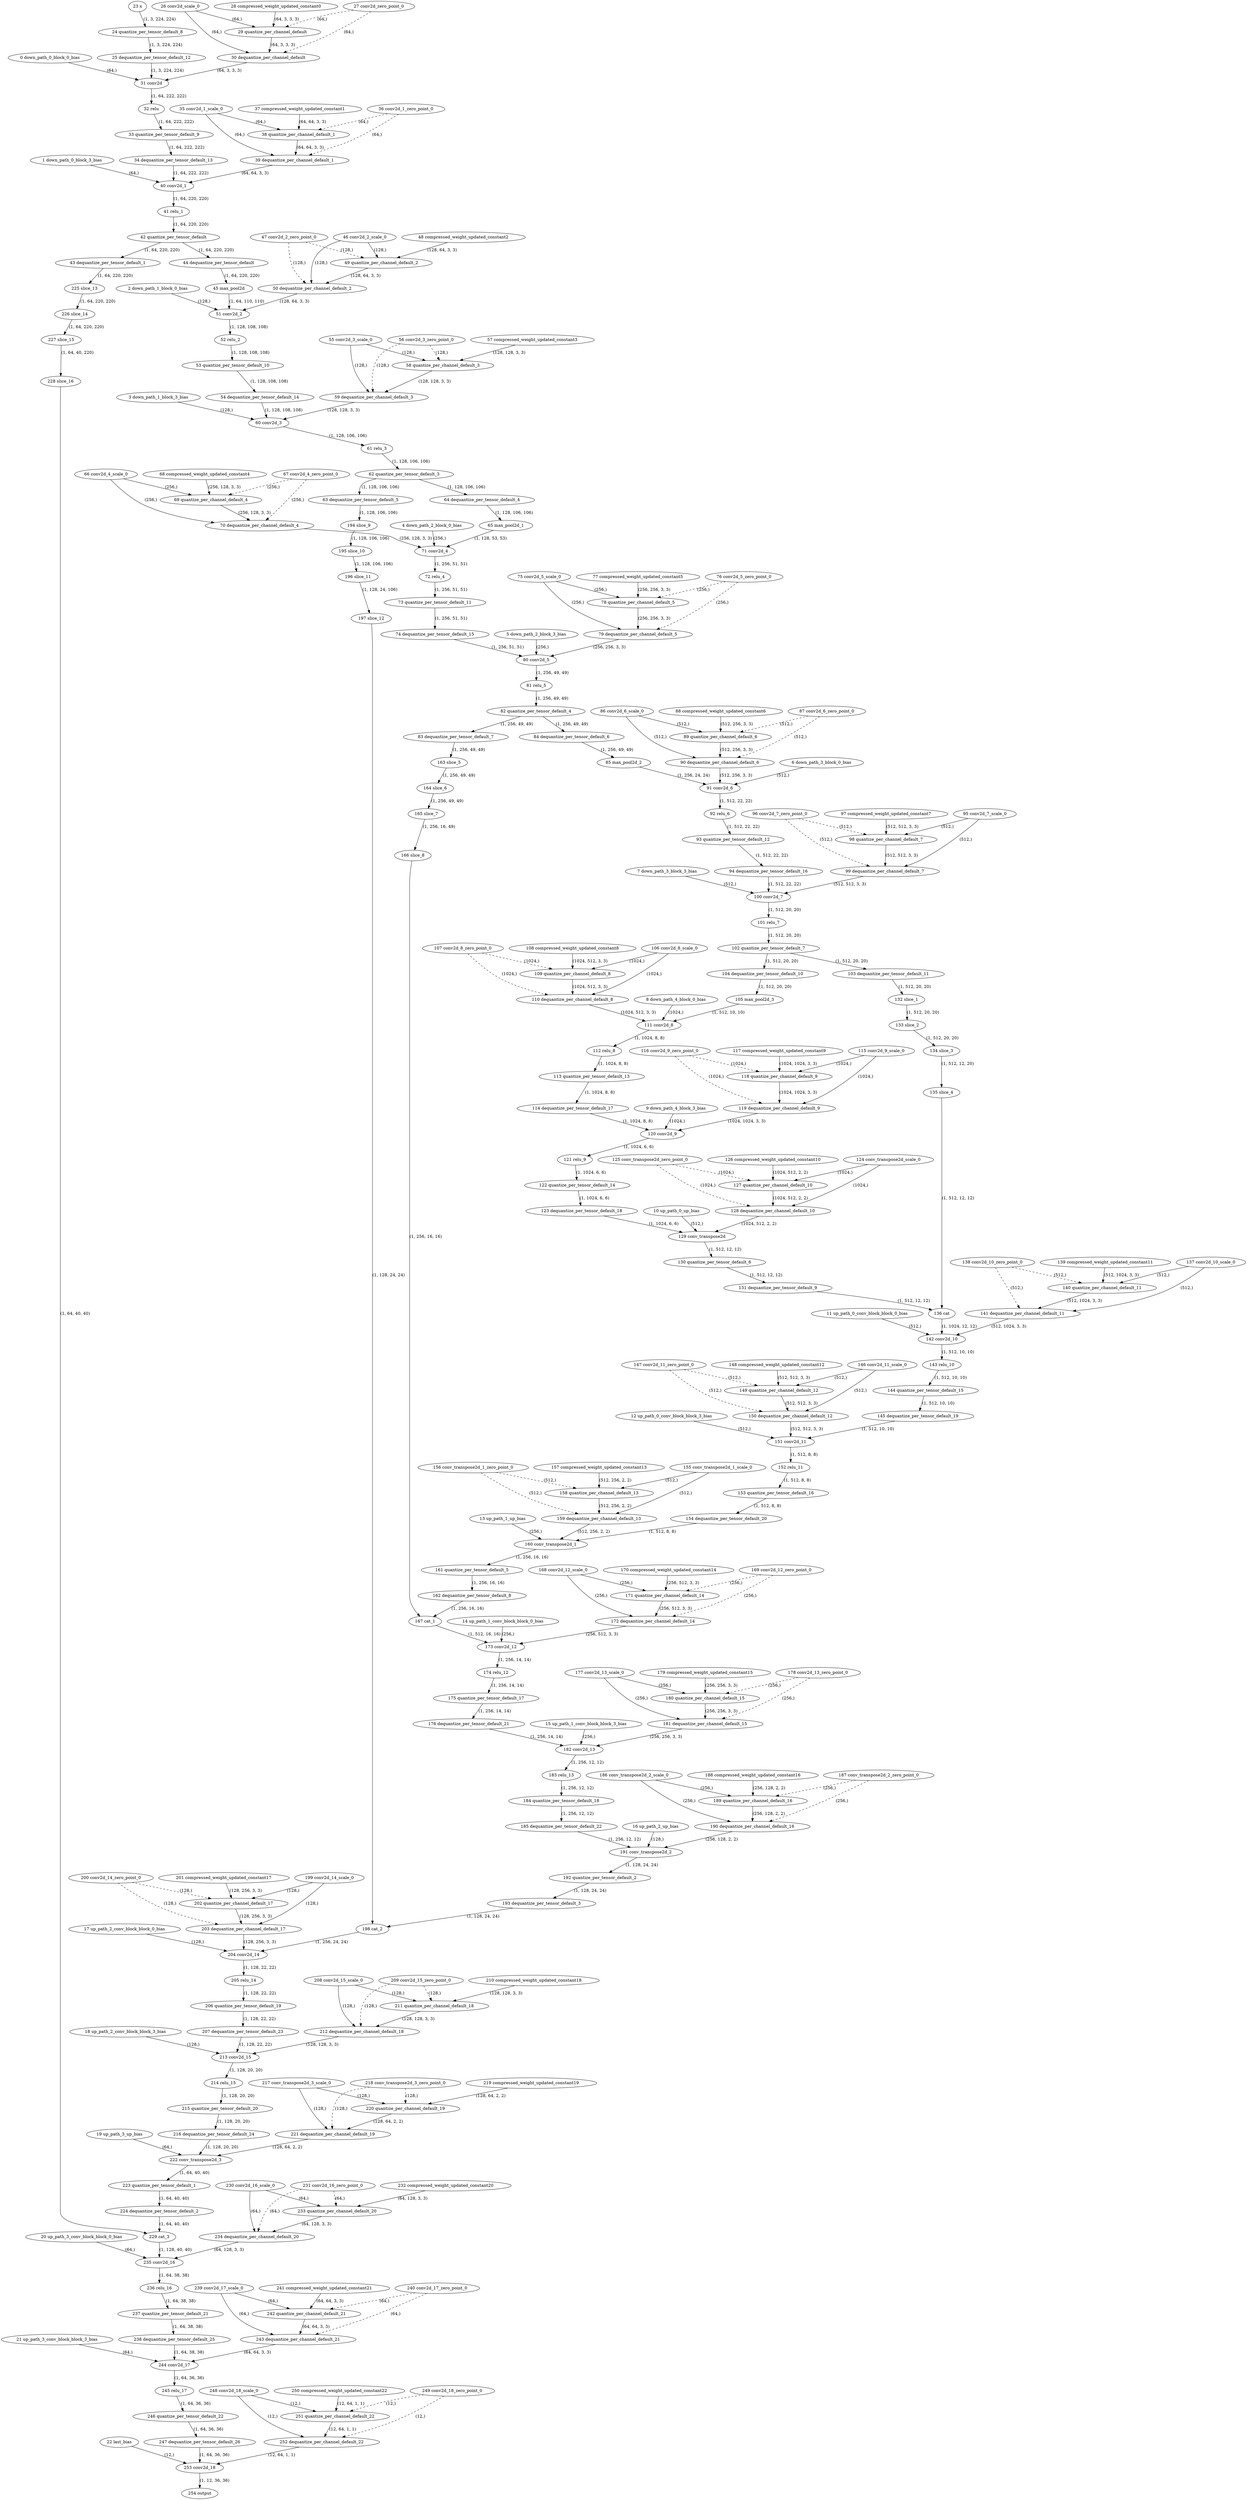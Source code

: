 strict digraph  {
"0 down_path_0_block_0_bias" [id=0, type=get_attr];
"1 down_path_0_block_3_bias" [id=1, type=get_attr];
"2 down_path_1_block_0_bias" [id=2, type=get_attr];
"3 down_path_1_block_3_bias" [id=3, type=get_attr];
"4 down_path_2_block_0_bias" [id=4, type=get_attr];
"5 down_path_2_block_3_bias" [id=5, type=get_attr];
"6 down_path_3_block_0_bias" [id=6, type=get_attr];
"7 down_path_3_block_3_bias" [id=7, type=get_attr];
"8 down_path_4_block_0_bias" [id=8, type=get_attr];
"9 down_path_4_block_3_bias" [id=9, type=get_attr];
"10 up_path_0_up_bias" [id=10, type=get_attr];
"11 up_path_0_conv_block_block_0_bias" [id=11, type=get_attr];
"12 up_path_0_conv_block_block_3_bias" [id=12, type=get_attr];
"13 up_path_1_up_bias" [id=13, type=get_attr];
"14 up_path_1_conv_block_block_0_bias" [id=14, type=get_attr];
"15 up_path_1_conv_block_block_3_bias" [id=15, type=get_attr];
"16 up_path_2_up_bias" [id=16, type=get_attr];
"17 up_path_2_conv_block_block_0_bias" [id=17, type=get_attr];
"18 up_path_2_conv_block_block_3_bias" [id=18, type=get_attr];
"19 up_path_3_up_bias" [id=19, type=get_attr];
"20 up_path_3_conv_block_block_0_bias" [id=20, type=get_attr];
"21 up_path_3_conv_block_block_3_bias" [id=21, type=get_attr];
"22 last_bias" [id=22, type=get_attr];
"23 x" [id=23, type=input];
"24 quantize_per_tensor_default_8" [id=24, type=quantize_per_tensor];
"25 dequantize_per_tensor_default_12" [id=25, type=dequantize_per_tensor];
"26 conv2d_scale_0" [id=26, type=get_attr];
"27 conv2d_zero_point_0" [id=27, type=get_attr];
"28 compressed_weight_updated_constant0" [id=28, type=get_attr];
"29 quantize_per_channel_default" [id=29, type=quantize_per_channel];
"30 dequantize_per_channel_default" [id=30, type=dequantize_per_channel];
"31 conv2d" [id=31, type=conv2d];
"32 relu" [id=32, type=relu];
"33 quantize_per_tensor_default_9" [id=33, type=quantize_per_tensor];
"34 dequantize_per_tensor_default_13" [id=34, type=dequantize_per_tensor];
"35 conv2d_1_scale_0" [id=35, type=get_attr];
"36 conv2d_1_zero_point_0" [id=36, type=get_attr];
"37 compressed_weight_updated_constant1" [id=37, type=get_attr];
"38 quantize_per_channel_default_1" [id=38, type=quantize_per_channel];
"39 dequantize_per_channel_default_1" [id=39, type=dequantize_per_channel];
"40 conv2d_1" [id=40, type=conv2d];
"41 relu_1" [id=41, type=relu];
"42 quantize_per_tensor_default" [id=42, type=quantize_per_tensor];
"43 dequantize_per_tensor_default_1" [id=43, type=dequantize_per_tensor];
"44 dequantize_per_tensor_default" [id=44, type=dequantize_per_tensor];
"45 max_pool2d" [id=45, type=max_pool2d];
"46 conv2d_2_scale_0" [id=46, type=get_attr];
"47 conv2d_2_zero_point_0" [id=47, type=get_attr];
"48 compressed_weight_updated_constant2" [id=48, type=get_attr];
"49 quantize_per_channel_default_2" [id=49, type=quantize_per_channel];
"50 dequantize_per_channel_default_2" [id=50, type=dequantize_per_channel];
"51 conv2d_2" [id=51, type=conv2d];
"52 relu_2" [id=52, type=relu];
"53 quantize_per_tensor_default_10" [id=53, type=quantize_per_tensor];
"54 dequantize_per_tensor_default_14" [id=54, type=dequantize_per_tensor];
"55 conv2d_3_scale_0" [id=55, type=get_attr];
"56 conv2d_3_zero_point_0" [id=56, type=get_attr];
"57 compressed_weight_updated_constant3" [id=57, type=get_attr];
"58 quantize_per_channel_default_3" [id=58, type=quantize_per_channel];
"59 dequantize_per_channel_default_3" [id=59, type=dequantize_per_channel];
"60 conv2d_3" [id=60, type=conv2d];
"61 relu_3" [id=61, type=relu];
"62 quantize_per_tensor_default_3" [id=62, type=quantize_per_tensor];
"63 dequantize_per_tensor_default_5" [id=63, type=dequantize_per_tensor];
"64 dequantize_per_tensor_default_4" [id=64, type=dequantize_per_tensor];
"65 max_pool2d_1" [id=65, type=max_pool2d];
"66 conv2d_4_scale_0" [id=66, type=get_attr];
"67 conv2d_4_zero_point_0" [id=67, type=get_attr];
"68 compressed_weight_updated_constant4" [id=68, type=get_attr];
"69 quantize_per_channel_default_4" [id=69, type=quantize_per_channel];
"70 dequantize_per_channel_default_4" [id=70, type=dequantize_per_channel];
"71 conv2d_4" [id=71, type=conv2d];
"72 relu_4" [id=72, type=relu];
"73 quantize_per_tensor_default_11" [id=73, type=quantize_per_tensor];
"74 dequantize_per_tensor_default_15" [id=74, type=dequantize_per_tensor];
"75 conv2d_5_scale_0" [id=75, type=get_attr];
"76 conv2d_5_zero_point_0" [id=76, type=get_attr];
"77 compressed_weight_updated_constant5" [id=77, type=get_attr];
"78 quantize_per_channel_default_5" [id=78, type=quantize_per_channel];
"79 dequantize_per_channel_default_5" [id=79, type=dequantize_per_channel];
"80 conv2d_5" [id=80, type=conv2d];
"81 relu_5" [id=81, type=relu];
"82 quantize_per_tensor_default_4" [id=82, type=quantize_per_tensor];
"83 dequantize_per_tensor_default_7" [id=83, type=dequantize_per_tensor];
"84 dequantize_per_tensor_default_6" [id=84, type=dequantize_per_tensor];
"85 max_pool2d_2" [id=85, type=max_pool2d];
"86 conv2d_6_scale_0" [id=86, type=get_attr];
"87 conv2d_6_zero_point_0" [id=87, type=get_attr];
"88 compressed_weight_updated_constant6" [id=88, type=get_attr];
"89 quantize_per_channel_default_6" [id=89, type=quantize_per_channel];
"90 dequantize_per_channel_default_6" [id=90, type=dequantize_per_channel];
"91 conv2d_6" [id=91, type=conv2d];
"92 relu_6" [id=92, type=relu];
"93 quantize_per_tensor_default_12" [id=93, type=quantize_per_tensor];
"94 dequantize_per_tensor_default_16" [id=94, type=dequantize_per_tensor];
"95 conv2d_7_scale_0" [id=95, type=get_attr];
"96 conv2d_7_zero_point_0" [id=96, type=get_attr];
"97 compressed_weight_updated_constant7" [id=97, type=get_attr];
"98 quantize_per_channel_default_7" [id=98, type=quantize_per_channel];
"99 dequantize_per_channel_default_7" [id=99, type=dequantize_per_channel];
"100 conv2d_7" [id=100, type=conv2d];
"101 relu_7" [id=101, type=relu];
"102 quantize_per_tensor_default_7" [id=102, type=quantize_per_tensor];
"103 dequantize_per_tensor_default_11" [id=103, type=dequantize_per_tensor];
"104 dequantize_per_tensor_default_10" [id=104, type=dequantize_per_tensor];
"105 max_pool2d_3" [id=105, type=max_pool2d];
"106 conv2d_8_scale_0" [id=106, type=get_attr];
"107 conv2d_8_zero_point_0" [id=107, type=get_attr];
"108 compressed_weight_updated_constant8" [id=108, type=get_attr];
"109 quantize_per_channel_default_8" [id=109, type=quantize_per_channel];
"110 dequantize_per_channel_default_8" [id=110, type=dequantize_per_channel];
"111 conv2d_8" [id=111, type=conv2d];
"112 relu_8" [id=112, type=relu];
"113 quantize_per_tensor_default_13" [id=113, type=quantize_per_tensor];
"114 dequantize_per_tensor_default_17" [id=114, type=dequantize_per_tensor];
"115 conv2d_9_scale_0" [id=115, type=get_attr];
"116 conv2d_9_zero_point_0" [id=116, type=get_attr];
"117 compressed_weight_updated_constant9" [id=117, type=get_attr];
"118 quantize_per_channel_default_9" [id=118, type=quantize_per_channel];
"119 dequantize_per_channel_default_9" [id=119, type=dequantize_per_channel];
"120 conv2d_9" [id=120, type=conv2d];
"121 relu_9" [id=121, type=relu];
"122 quantize_per_tensor_default_14" [id=122, type=quantize_per_tensor];
"123 dequantize_per_tensor_default_18" [id=123, type=dequantize_per_tensor];
"124 conv_transpose2d_scale_0" [id=124, type=get_attr];
"125 conv_transpose2d_zero_point_0" [id=125, type=get_attr];
"126 compressed_weight_updated_constant10" [id=126, type=get_attr];
"127 quantize_per_channel_default_10" [id=127, type=quantize_per_channel];
"128 dequantize_per_channel_default_10" [id=128, type=dequantize_per_channel];
"129 conv_transpose2d" [id=129, type=conv_transpose2d];
"130 quantize_per_tensor_default_6" [id=130, type=quantize_per_tensor];
"131 dequantize_per_tensor_default_9" [id=131, type=dequantize_per_tensor];
"132 slice_1" [id=132, type=slice];
"133 slice_2" [id=133, type=slice];
"134 slice_3" [id=134, type=slice];
"135 slice_4" [id=135, type=slice];
"136 cat" [id=136, type=cat];
"137 conv2d_10_scale_0" [id=137, type=get_attr];
"138 conv2d_10_zero_point_0" [id=138, type=get_attr];
"139 compressed_weight_updated_constant11" [id=139, type=get_attr];
"140 quantize_per_channel_default_11" [id=140, type=quantize_per_channel];
"141 dequantize_per_channel_default_11" [id=141, type=dequantize_per_channel];
"142 conv2d_10" [id=142, type=conv2d];
"143 relu_10" [id=143, type=relu];
"144 quantize_per_tensor_default_15" [id=144, type=quantize_per_tensor];
"145 dequantize_per_tensor_default_19" [id=145, type=dequantize_per_tensor];
"146 conv2d_11_scale_0" [id=146, type=get_attr];
"147 conv2d_11_zero_point_0" [id=147, type=get_attr];
"148 compressed_weight_updated_constant12" [id=148, type=get_attr];
"149 quantize_per_channel_default_12" [id=149, type=quantize_per_channel];
"150 dequantize_per_channel_default_12" [id=150, type=dequantize_per_channel];
"151 conv2d_11" [id=151, type=conv2d];
"152 relu_11" [id=152, type=relu];
"153 quantize_per_tensor_default_16" [id=153, type=quantize_per_tensor];
"154 dequantize_per_tensor_default_20" [id=154, type=dequantize_per_tensor];
"155 conv_transpose2d_1_scale_0" [id=155, type=get_attr];
"156 conv_transpose2d_1_zero_point_0" [id=156, type=get_attr];
"157 compressed_weight_updated_constant13" [id=157, type=get_attr];
"158 quantize_per_channel_default_13" [id=158, type=quantize_per_channel];
"159 dequantize_per_channel_default_13" [id=159, type=dequantize_per_channel];
"160 conv_transpose2d_1" [id=160, type=conv_transpose2d];
"161 quantize_per_tensor_default_5" [id=161, type=quantize_per_tensor];
"162 dequantize_per_tensor_default_8" [id=162, type=dequantize_per_tensor];
"163 slice_5" [id=163, type=slice];
"164 slice_6" [id=164, type=slice];
"165 slice_7" [id=165, type=slice];
"166 slice_8" [id=166, type=slice];
"167 cat_1" [id=167, type=cat];
"168 conv2d_12_scale_0" [id=168, type=get_attr];
"169 conv2d_12_zero_point_0" [id=169, type=get_attr];
"170 compressed_weight_updated_constant14" [id=170, type=get_attr];
"171 quantize_per_channel_default_14" [id=171, type=quantize_per_channel];
"172 dequantize_per_channel_default_14" [id=172, type=dequantize_per_channel];
"173 conv2d_12" [id=173, type=conv2d];
"174 relu_12" [id=174, type=relu];
"175 quantize_per_tensor_default_17" [id=175, type=quantize_per_tensor];
"176 dequantize_per_tensor_default_21" [id=176, type=dequantize_per_tensor];
"177 conv2d_13_scale_0" [id=177, type=get_attr];
"178 conv2d_13_zero_point_0" [id=178, type=get_attr];
"179 compressed_weight_updated_constant15" [id=179, type=get_attr];
"180 quantize_per_channel_default_15" [id=180, type=quantize_per_channel];
"181 dequantize_per_channel_default_15" [id=181, type=dequantize_per_channel];
"182 conv2d_13" [id=182, type=conv2d];
"183 relu_13" [id=183, type=relu];
"184 quantize_per_tensor_default_18" [id=184, type=quantize_per_tensor];
"185 dequantize_per_tensor_default_22" [id=185, type=dequantize_per_tensor];
"186 conv_transpose2d_2_scale_0" [id=186, type=get_attr];
"187 conv_transpose2d_2_zero_point_0" [id=187, type=get_attr];
"188 compressed_weight_updated_constant16" [id=188, type=get_attr];
"189 quantize_per_channel_default_16" [id=189, type=quantize_per_channel];
"190 dequantize_per_channel_default_16" [id=190, type=dequantize_per_channel];
"191 conv_transpose2d_2" [id=191, type=conv_transpose2d];
"192 quantize_per_tensor_default_2" [id=192, type=quantize_per_tensor];
"193 dequantize_per_tensor_default_3" [id=193, type=dequantize_per_tensor];
"194 slice_9" [id=194, type=slice];
"195 slice_10" [id=195, type=slice];
"196 slice_11" [id=196, type=slice];
"197 slice_12" [id=197, type=slice];
"198 cat_2" [id=198, type=cat];
"199 conv2d_14_scale_0" [id=199, type=get_attr];
"200 conv2d_14_zero_point_0" [id=200, type=get_attr];
"201 compressed_weight_updated_constant17" [id=201, type=get_attr];
"202 quantize_per_channel_default_17" [id=202, type=quantize_per_channel];
"203 dequantize_per_channel_default_17" [id=203, type=dequantize_per_channel];
"204 conv2d_14" [id=204, type=conv2d];
"205 relu_14" [id=205, type=relu];
"206 quantize_per_tensor_default_19" [id=206, type=quantize_per_tensor];
"207 dequantize_per_tensor_default_23" [id=207, type=dequantize_per_tensor];
"208 conv2d_15_scale_0" [id=208, type=get_attr];
"209 conv2d_15_zero_point_0" [id=209, type=get_attr];
"210 compressed_weight_updated_constant18" [id=210, type=get_attr];
"211 quantize_per_channel_default_18" [id=211, type=quantize_per_channel];
"212 dequantize_per_channel_default_18" [id=212, type=dequantize_per_channel];
"213 conv2d_15" [id=213, type=conv2d];
"214 relu_15" [id=214, type=relu];
"215 quantize_per_tensor_default_20" [id=215, type=quantize_per_tensor];
"216 dequantize_per_tensor_default_24" [id=216, type=dequantize_per_tensor];
"217 conv_transpose2d_3_scale_0" [id=217, type=get_attr];
"218 conv_transpose2d_3_zero_point_0" [id=218, type=get_attr];
"219 compressed_weight_updated_constant19" [id=219, type=get_attr];
"220 quantize_per_channel_default_19" [id=220, type=quantize_per_channel];
"221 dequantize_per_channel_default_19" [id=221, type=dequantize_per_channel];
"222 conv_transpose2d_3" [id=222, type=conv_transpose2d];
"223 quantize_per_tensor_default_1" [id=223, type=quantize_per_tensor];
"224 dequantize_per_tensor_default_2" [id=224, type=dequantize_per_tensor];
"225 slice_13" [id=225, type=slice];
"226 slice_14" [id=226, type=slice];
"227 slice_15" [id=227, type=slice];
"228 slice_16" [id=228, type=slice];
"229 cat_3" [id=229, type=cat];
"230 conv2d_16_scale_0" [id=230, type=get_attr];
"231 conv2d_16_zero_point_0" [id=231, type=get_attr];
"232 compressed_weight_updated_constant20" [id=232, type=get_attr];
"233 quantize_per_channel_default_20" [id=233, type=quantize_per_channel];
"234 dequantize_per_channel_default_20" [id=234, type=dequantize_per_channel];
"235 conv2d_16" [id=235, type=conv2d];
"236 relu_16" [id=236, type=relu];
"237 quantize_per_tensor_default_21" [id=237, type=quantize_per_tensor];
"238 dequantize_per_tensor_default_25" [id=238, type=dequantize_per_tensor];
"239 conv2d_17_scale_0" [id=239, type=get_attr];
"240 conv2d_17_zero_point_0" [id=240, type=get_attr];
"241 compressed_weight_updated_constant21" [id=241, type=get_attr];
"242 quantize_per_channel_default_21" [id=242, type=quantize_per_channel];
"243 dequantize_per_channel_default_21" [id=243, type=dequantize_per_channel];
"244 conv2d_17" [id=244, type=conv2d];
"245 relu_17" [id=245, type=relu];
"246 quantize_per_tensor_default_22" [id=246, type=quantize_per_tensor];
"247 dequantize_per_tensor_default_26" [id=247, type=dequantize_per_tensor];
"248 conv2d_18_scale_0" [id=248, type=get_attr];
"249 conv2d_18_zero_point_0" [id=249, type=get_attr];
"250 compressed_weight_updated_constant22" [id=250, type=get_attr];
"251 quantize_per_channel_default_22" [id=251, type=quantize_per_channel];
"252 dequantize_per_channel_default_22" [id=252, type=dequantize_per_channel];
"253 conv2d_18" [id=253, type=conv2d];
"254 output" [id=254, type=output];
"0 down_path_0_block_0_bias" -> "31 conv2d"  [label="(64,)", style=solid];
"1 down_path_0_block_3_bias" -> "40 conv2d_1"  [label="(64,)", style=solid];
"2 down_path_1_block_0_bias" -> "51 conv2d_2"  [label="(128,)", style=solid];
"3 down_path_1_block_3_bias" -> "60 conv2d_3"  [label="(128,)", style=solid];
"4 down_path_2_block_0_bias" -> "71 conv2d_4"  [label="(256,)", style=solid];
"5 down_path_2_block_3_bias" -> "80 conv2d_5"  [label="(256,)", style=solid];
"6 down_path_3_block_0_bias" -> "91 conv2d_6"  [label="(512,)", style=solid];
"7 down_path_3_block_3_bias" -> "100 conv2d_7"  [label="(512,)", style=solid];
"8 down_path_4_block_0_bias" -> "111 conv2d_8"  [label="(1024,)", style=solid];
"9 down_path_4_block_3_bias" -> "120 conv2d_9"  [label="(1024,)", style=solid];
"10 up_path_0_up_bias" -> "129 conv_transpose2d"  [label="(512,)", style=solid];
"11 up_path_0_conv_block_block_0_bias" -> "142 conv2d_10"  [label="(512,)", style=solid];
"12 up_path_0_conv_block_block_3_bias" -> "151 conv2d_11"  [label="(512,)", style=solid];
"13 up_path_1_up_bias" -> "160 conv_transpose2d_1"  [label="(256,)", style=solid];
"14 up_path_1_conv_block_block_0_bias" -> "173 conv2d_12"  [label="(256,)", style=solid];
"15 up_path_1_conv_block_block_3_bias" -> "182 conv2d_13"  [label="(256,)", style=solid];
"16 up_path_2_up_bias" -> "191 conv_transpose2d_2"  [label="(128,)", style=solid];
"17 up_path_2_conv_block_block_0_bias" -> "204 conv2d_14"  [label="(128,)", style=solid];
"18 up_path_2_conv_block_block_3_bias" -> "213 conv2d_15"  [label="(128,)", style=solid];
"19 up_path_3_up_bias" -> "222 conv_transpose2d_3"  [label="(64,)", style=solid];
"20 up_path_3_conv_block_block_0_bias" -> "235 conv2d_16"  [label="(64,)", style=solid];
"21 up_path_3_conv_block_block_3_bias" -> "244 conv2d_17"  [label="(64,)", style=solid];
"22 last_bias" -> "253 conv2d_18"  [label="(12,)", style=solid];
"23 x" -> "24 quantize_per_tensor_default_8"  [label="(1, 3, 224, 224)", style=solid];
"24 quantize_per_tensor_default_8" -> "25 dequantize_per_tensor_default_12"  [label="(1, 3, 224, 224)", style=solid];
"25 dequantize_per_tensor_default_12" -> "31 conv2d"  [label="(1, 3, 224, 224)", style=solid];
"26 conv2d_scale_0" -> "29 quantize_per_channel_default"  [label="(64,)", style=solid];
"26 conv2d_scale_0" -> "30 dequantize_per_channel_default"  [label="(64,)", style=solid];
"27 conv2d_zero_point_0" -> "29 quantize_per_channel_default"  [label="(64,)", style=dashed];
"27 conv2d_zero_point_0" -> "30 dequantize_per_channel_default"  [label="(64,)", style=dashed];
"28 compressed_weight_updated_constant0" -> "29 quantize_per_channel_default"  [label="(64, 3, 3, 3)", style=solid];
"29 quantize_per_channel_default" -> "30 dequantize_per_channel_default"  [label="(64, 3, 3, 3)", style=solid];
"30 dequantize_per_channel_default" -> "31 conv2d"  [label="(64, 3, 3, 3)", style=solid];
"31 conv2d" -> "32 relu"  [label="(1, 64, 222, 222)", style=solid];
"32 relu" -> "33 quantize_per_tensor_default_9"  [label="(1, 64, 222, 222)", style=solid];
"33 quantize_per_tensor_default_9" -> "34 dequantize_per_tensor_default_13"  [label="(1, 64, 222, 222)", style=solid];
"34 dequantize_per_tensor_default_13" -> "40 conv2d_1"  [label="(1, 64, 222, 222)", style=solid];
"35 conv2d_1_scale_0" -> "38 quantize_per_channel_default_1"  [label="(64,)", style=solid];
"35 conv2d_1_scale_0" -> "39 dequantize_per_channel_default_1"  [label="(64,)", style=solid];
"36 conv2d_1_zero_point_0" -> "38 quantize_per_channel_default_1"  [label="(64,)", style=dashed];
"36 conv2d_1_zero_point_0" -> "39 dequantize_per_channel_default_1"  [label="(64,)", style=dashed];
"37 compressed_weight_updated_constant1" -> "38 quantize_per_channel_default_1"  [label="(64, 64, 3, 3)", style=solid];
"38 quantize_per_channel_default_1" -> "39 dequantize_per_channel_default_1"  [label="(64, 64, 3, 3)", style=solid];
"39 dequantize_per_channel_default_1" -> "40 conv2d_1"  [label="(64, 64, 3, 3)", style=solid];
"40 conv2d_1" -> "41 relu_1"  [label="(1, 64, 220, 220)", style=solid];
"41 relu_1" -> "42 quantize_per_tensor_default"  [label="(1, 64, 220, 220)", style=solid];
"42 quantize_per_tensor_default" -> "43 dequantize_per_tensor_default_1"  [label="(1, 64, 220, 220)", style=solid];
"42 quantize_per_tensor_default" -> "44 dequantize_per_tensor_default"  [label="(1, 64, 220, 220)", style=solid];
"43 dequantize_per_tensor_default_1" -> "225 slice_13"  [label="(1, 64, 220, 220)", style=solid];
"44 dequantize_per_tensor_default" -> "45 max_pool2d"  [label="(1, 64, 220, 220)", style=solid];
"45 max_pool2d" -> "51 conv2d_2"  [label="(1, 64, 110, 110)", style=solid];
"46 conv2d_2_scale_0" -> "49 quantize_per_channel_default_2"  [label="(128,)", style=solid];
"46 conv2d_2_scale_0" -> "50 dequantize_per_channel_default_2"  [label="(128,)", style=solid];
"47 conv2d_2_zero_point_0" -> "49 quantize_per_channel_default_2"  [label="(128,)", style=dashed];
"47 conv2d_2_zero_point_0" -> "50 dequantize_per_channel_default_2"  [label="(128,)", style=dashed];
"48 compressed_weight_updated_constant2" -> "49 quantize_per_channel_default_2"  [label="(128, 64, 3, 3)", style=solid];
"49 quantize_per_channel_default_2" -> "50 dequantize_per_channel_default_2"  [label="(128, 64, 3, 3)", style=solid];
"50 dequantize_per_channel_default_2" -> "51 conv2d_2"  [label="(128, 64, 3, 3)", style=solid];
"51 conv2d_2" -> "52 relu_2"  [label="(1, 128, 108, 108)", style=solid];
"52 relu_2" -> "53 quantize_per_tensor_default_10"  [label="(1, 128, 108, 108)", style=solid];
"53 quantize_per_tensor_default_10" -> "54 dequantize_per_tensor_default_14"  [label="(1, 128, 108, 108)", style=solid];
"54 dequantize_per_tensor_default_14" -> "60 conv2d_3"  [label="(1, 128, 108, 108)", style=solid];
"55 conv2d_3_scale_0" -> "58 quantize_per_channel_default_3"  [label="(128,)", style=solid];
"55 conv2d_3_scale_0" -> "59 dequantize_per_channel_default_3"  [label="(128,)", style=solid];
"56 conv2d_3_zero_point_0" -> "58 quantize_per_channel_default_3"  [label="(128,)", style=dashed];
"56 conv2d_3_zero_point_0" -> "59 dequantize_per_channel_default_3"  [label="(128,)", style=dashed];
"57 compressed_weight_updated_constant3" -> "58 quantize_per_channel_default_3"  [label="(128, 128, 3, 3)", style=solid];
"58 quantize_per_channel_default_3" -> "59 dequantize_per_channel_default_3"  [label="(128, 128, 3, 3)", style=solid];
"59 dequantize_per_channel_default_3" -> "60 conv2d_3"  [label="(128, 128, 3, 3)", style=solid];
"60 conv2d_3" -> "61 relu_3"  [label="(1, 128, 106, 106)", style=solid];
"61 relu_3" -> "62 quantize_per_tensor_default_3"  [label="(1, 128, 106, 106)", style=solid];
"62 quantize_per_tensor_default_3" -> "63 dequantize_per_tensor_default_5"  [label="(1, 128, 106, 106)", style=solid];
"62 quantize_per_tensor_default_3" -> "64 dequantize_per_tensor_default_4"  [label="(1, 128, 106, 106)", style=solid];
"63 dequantize_per_tensor_default_5" -> "194 slice_9"  [label="(1, 128, 106, 106)", style=solid];
"64 dequantize_per_tensor_default_4" -> "65 max_pool2d_1"  [label="(1, 128, 106, 106)", style=solid];
"65 max_pool2d_1" -> "71 conv2d_4"  [label="(1, 128, 53, 53)", style=solid];
"66 conv2d_4_scale_0" -> "69 quantize_per_channel_default_4"  [label="(256,)", style=solid];
"66 conv2d_4_scale_0" -> "70 dequantize_per_channel_default_4"  [label="(256,)", style=solid];
"67 conv2d_4_zero_point_0" -> "69 quantize_per_channel_default_4"  [label="(256,)", style=dashed];
"67 conv2d_4_zero_point_0" -> "70 dequantize_per_channel_default_4"  [label="(256,)", style=dashed];
"68 compressed_weight_updated_constant4" -> "69 quantize_per_channel_default_4"  [label="(256, 128, 3, 3)", style=solid];
"69 quantize_per_channel_default_4" -> "70 dequantize_per_channel_default_4"  [label="(256, 128, 3, 3)", style=solid];
"70 dequantize_per_channel_default_4" -> "71 conv2d_4"  [label="(256, 128, 3, 3)", style=solid];
"71 conv2d_4" -> "72 relu_4"  [label="(1, 256, 51, 51)", style=solid];
"72 relu_4" -> "73 quantize_per_tensor_default_11"  [label="(1, 256, 51, 51)", style=solid];
"73 quantize_per_tensor_default_11" -> "74 dequantize_per_tensor_default_15"  [label="(1, 256, 51, 51)", style=solid];
"74 dequantize_per_tensor_default_15" -> "80 conv2d_5"  [label="(1, 256, 51, 51)", style=solid];
"75 conv2d_5_scale_0" -> "78 quantize_per_channel_default_5"  [label="(256,)", style=solid];
"75 conv2d_5_scale_0" -> "79 dequantize_per_channel_default_5"  [label="(256,)", style=solid];
"76 conv2d_5_zero_point_0" -> "78 quantize_per_channel_default_5"  [label="(256,)", style=dashed];
"76 conv2d_5_zero_point_0" -> "79 dequantize_per_channel_default_5"  [label="(256,)", style=dashed];
"77 compressed_weight_updated_constant5" -> "78 quantize_per_channel_default_5"  [label="(256, 256, 3, 3)", style=solid];
"78 quantize_per_channel_default_5" -> "79 dequantize_per_channel_default_5"  [label="(256, 256, 3, 3)", style=solid];
"79 dequantize_per_channel_default_5" -> "80 conv2d_5"  [label="(256, 256, 3, 3)", style=solid];
"80 conv2d_5" -> "81 relu_5"  [label="(1, 256, 49, 49)", style=solid];
"81 relu_5" -> "82 quantize_per_tensor_default_4"  [label="(1, 256, 49, 49)", style=solid];
"82 quantize_per_tensor_default_4" -> "83 dequantize_per_tensor_default_7"  [label="(1, 256, 49, 49)", style=solid];
"82 quantize_per_tensor_default_4" -> "84 dequantize_per_tensor_default_6"  [label="(1, 256, 49, 49)", style=solid];
"83 dequantize_per_tensor_default_7" -> "163 slice_5"  [label="(1, 256, 49, 49)", style=solid];
"84 dequantize_per_tensor_default_6" -> "85 max_pool2d_2"  [label="(1, 256, 49, 49)", style=solid];
"85 max_pool2d_2" -> "91 conv2d_6"  [label="(1, 256, 24, 24)", style=solid];
"86 conv2d_6_scale_0" -> "89 quantize_per_channel_default_6"  [label="(512,)", style=solid];
"86 conv2d_6_scale_0" -> "90 dequantize_per_channel_default_6"  [label="(512,)", style=solid];
"87 conv2d_6_zero_point_0" -> "89 quantize_per_channel_default_6"  [label="(512,)", style=dashed];
"87 conv2d_6_zero_point_0" -> "90 dequantize_per_channel_default_6"  [label="(512,)", style=dashed];
"88 compressed_weight_updated_constant6" -> "89 quantize_per_channel_default_6"  [label="(512, 256, 3, 3)", style=solid];
"89 quantize_per_channel_default_6" -> "90 dequantize_per_channel_default_6"  [label="(512, 256, 3, 3)", style=solid];
"90 dequantize_per_channel_default_6" -> "91 conv2d_6"  [label="(512, 256, 3, 3)", style=solid];
"91 conv2d_6" -> "92 relu_6"  [label="(1, 512, 22, 22)", style=solid];
"92 relu_6" -> "93 quantize_per_tensor_default_12"  [label="(1, 512, 22, 22)", style=solid];
"93 quantize_per_tensor_default_12" -> "94 dequantize_per_tensor_default_16"  [label="(1, 512, 22, 22)", style=solid];
"94 dequantize_per_tensor_default_16" -> "100 conv2d_7"  [label="(1, 512, 22, 22)", style=solid];
"95 conv2d_7_scale_0" -> "98 quantize_per_channel_default_7"  [label="(512,)", style=solid];
"95 conv2d_7_scale_0" -> "99 dequantize_per_channel_default_7"  [label="(512,)", style=solid];
"96 conv2d_7_zero_point_0" -> "98 quantize_per_channel_default_7"  [label="(512,)", style=dashed];
"96 conv2d_7_zero_point_0" -> "99 dequantize_per_channel_default_7"  [label="(512,)", style=dashed];
"97 compressed_weight_updated_constant7" -> "98 quantize_per_channel_default_7"  [label="(512, 512, 3, 3)", style=solid];
"98 quantize_per_channel_default_7" -> "99 dequantize_per_channel_default_7"  [label="(512, 512, 3, 3)", style=solid];
"99 dequantize_per_channel_default_7" -> "100 conv2d_7"  [label="(512, 512, 3, 3)", style=solid];
"100 conv2d_7" -> "101 relu_7"  [label="(1, 512, 20, 20)", style=solid];
"101 relu_7" -> "102 quantize_per_tensor_default_7"  [label="(1, 512, 20, 20)", style=solid];
"102 quantize_per_tensor_default_7" -> "103 dequantize_per_tensor_default_11"  [label="(1, 512, 20, 20)", style=solid];
"102 quantize_per_tensor_default_7" -> "104 dequantize_per_tensor_default_10"  [label="(1, 512, 20, 20)", style=solid];
"103 dequantize_per_tensor_default_11" -> "132 slice_1"  [label="(1, 512, 20, 20)", style=solid];
"104 dequantize_per_tensor_default_10" -> "105 max_pool2d_3"  [label="(1, 512, 20, 20)", style=solid];
"105 max_pool2d_3" -> "111 conv2d_8"  [label="(1, 512, 10, 10)", style=solid];
"106 conv2d_8_scale_0" -> "109 quantize_per_channel_default_8"  [label="(1024,)", style=solid];
"106 conv2d_8_scale_0" -> "110 dequantize_per_channel_default_8"  [label="(1024,)", style=solid];
"107 conv2d_8_zero_point_0" -> "109 quantize_per_channel_default_8"  [label="(1024,)", style=dashed];
"107 conv2d_8_zero_point_0" -> "110 dequantize_per_channel_default_8"  [label="(1024,)", style=dashed];
"108 compressed_weight_updated_constant8" -> "109 quantize_per_channel_default_8"  [label="(1024, 512, 3, 3)", style=solid];
"109 quantize_per_channel_default_8" -> "110 dequantize_per_channel_default_8"  [label="(1024, 512, 3, 3)", style=solid];
"110 dequantize_per_channel_default_8" -> "111 conv2d_8"  [label="(1024, 512, 3, 3)", style=solid];
"111 conv2d_8" -> "112 relu_8"  [label="(1, 1024, 8, 8)", style=solid];
"112 relu_8" -> "113 quantize_per_tensor_default_13"  [label="(1, 1024, 8, 8)", style=solid];
"113 quantize_per_tensor_default_13" -> "114 dequantize_per_tensor_default_17"  [label="(1, 1024, 8, 8)", style=solid];
"114 dequantize_per_tensor_default_17" -> "120 conv2d_9"  [label="(1, 1024, 8, 8)", style=solid];
"115 conv2d_9_scale_0" -> "118 quantize_per_channel_default_9"  [label="(1024,)", style=solid];
"115 conv2d_9_scale_0" -> "119 dequantize_per_channel_default_9"  [label="(1024,)", style=solid];
"116 conv2d_9_zero_point_0" -> "118 quantize_per_channel_default_9"  [label="(1024,)", style=dashed];
"116 conv2d_9_zero_point_0" -> "119 dequantize_per_channel_default_9"  [label="(1024,)", style=dashed];
"117 compressed_weight_updated_constant9" -> "118 quantize_per_channel_default_9"  [label="(1024, 1024, 3, 3)", style=solid];
"118 quantize_per_channel_default_9" -> "119 dequantize_per_channel_default_9"  [label="(1024, 1024, 3, 3)", style=solid];
"119 dequantize_per_channel_default_9" -> "120 conv2d_9"  [label="(1024, 1024, 3, 3)", style=solid];
"120 conv2d_9" -> "121 relu_9"  [label="(1, 1024, 6, 6)", style=solid];
"121 relu_9" -> "122 quantize_per_tensor_default_14"  [label="(1, 1024, 6, 6)", style=solid];
"122 quantize_per_tensor_default_14" -> "123 dequantize_per_tensor_default_18"  [label="(1, 1024, 6, 6)", style=solid];
"123 dequantize_per_tensor_default_18" -> "129 conv_transpose2d"  [label="(1, 1024, 6, 6)", style=solid];
"124 conv_transpose2d_scale_0" -> "127 quantize_per_channel_default_10"  [label="(1024,)", style=solid];
"124 conv_transpose2d_scale_0" -> "128 dequantize_per_channel_default_10"  [label="(1024,)", style=solid];
"125 conv_transpose2d_zero_point_0" -> "127 quantize_per_channel_default_10"  [label="(1024,)", style=dashed];
"125 conv_transpose2d_zero_point_0" -> "128 dequantize_per_channel_default_10"  [label="(1024,)", style=dashed];
"126 compressed_weight_updated_constant10" -> "127 quantize_per_channel_default_10"  [label="(1024, 512, 2, 2)", style=solid];
"127 quantize_per_channel_default_10" -> "128 dequantize_per_channel_default_10"  [label="(1024, 512, 2, 2)", style=solid];
"128 dequantize_per_channel_default_10" -> "129 conv_transpose2d"  [label="(1024, 512, 2, 2)", style=solid];
"129 conv_transpose2d" -> "130 quantize_per_tensor_default_6"  [label="(1, 512, 12, 12)", style=solid];
"130 quantize_per_tensor_default_6" -> "131 dequantize_per_tensor_default_9"  [label="(1, 512, 12, 12)", style=solid];
"131 dequantize_per_tensor_default_9" -> "136 cat"  [label="(1, 512, 12, 12)", style=solid];
"132 slice_1" -> "133 slice_2"  [label="(1, 512, 20, 20)", style=solid];
"133 slice_2" -> "134 slice_3"  [label="(1, 512, 20, 20)", style=solid];
"134 slice_3" -> "135 slice_4"  [label="(1, 512, 12, 20)", style=solid];
"135 slice_4" -> "136 cat"  [label="(1, 512, 12, 12)", style=solid];
"136 cat" -> "142 conv2d_10"  [label="(1, 1024, 12, 12)", style=solid];
"137 conv2d_10_scale_0" -> "140 quantize_per_channel_default_11"  [label="(512,)", style=solid];
"137 conv2d_10_scale_0" -> "141 dequantize_per_channel_default_11"  [label="(512,)", style=solid];
"138 conv2d_10_zero_point_0" -> "140 quantize_per_channel_default_11"  [label="(512,)", style=dashed];
"138 conv2d_10_zero_point_0" -> "141 dequantize_per_channel_default_11"  [label="(512,)", style=dashed];
"139 compressed_weight_updated_constant11" -> "140 quantize_per_channel_default_11"  [label="(512, 1024, 3, 3)", style=solid];
"140 quantize_per_channel_default_11" -> "141 dequantize_per_channel_default_11"  [label="(512, 1024, 3, 3)", style=solid];
"141 dequantize_per_channel_default_11" -> "142 conv2d_10"  [label="(512, 1024, 3, 3)", style=solid];
"142 conv2d_10" -> "143 relu_10"  [label="(1, 512, 10, 10)", style=solid];
"143 relu_10" -> "144 quantize_per_tensor_default_15"  [label="(1, 512, 10, 10)", style=solid];
"144 quantize_per_tensor_default_15" -> "145 dequantize_per_tensor_default_19"  [label="(1, 512, 10, 10)", style=solid];
"145 dequantize_per_tensor_default_19" -> "151 conv2d_11"  [label="(1, 512, 10, 10)", style=solid];
"146 conv2d_11_scale_0" -> "149 quantize_per_channel_default_12"  [label="(512,)", style=solid];
"146 conv2d_11_scale_0" -> "150 dequantize_per_channel_default_12"  [label="(512,)", style=solid];
"147 conv2d_11_zero_point_0" -> "149 quantize_per_channel_default_12"  [label="(512,)", style=dashed];
"147 conv2d_11_zero_point_0" -> "150 dequantize_per_channel_default_12"  [label="(512,)", style=dashed];
"148 compressed_weight_updated_constant12" -> "149 quantize_per_channel_default_12"  [label="(512, 512, 3, 3)", style=solid];
"149 quantize_per_channel_default_12" -> "150 dequantize_per_channel_default_12"  [label="(512, 512, 3, 3)", style=solid];
"150 dequantize_per_channel_default_12" -> "151 conv2d_11"  [label="(512, 512, 3, 3)", style=solid];
"151 conv2d_11" -> "152 relu_11"  [label="(1, 512, 8, 8)", style=solid];
"152 relu_11" -> "153 quantize_per_tensor_default_16"  [label="(1, 512, 8, 8)", style=solid];
"153 quantize_per_tensor_default_16" -> "154 dequantize_per_tensor_default_20"  [label="(1, 512, 8, 8)", style=solid];
"154 dequantize_per_tensor_default_20" -> "160 conv_transpose2d_1"  [label="(1, 512, 8, 8)", style=solid];
"155 conv_transpose2d_1_scale_0" -> "158 quantize_per_channel_default_13"  [label="(512,)", style=solid];
"155 conv_transpose2d_1_scale_0" -> "159 dequantize_per_channel_default_13"  [label="(512,)", style=solid];
"156 conv_transpose2d_1_zero_point_0" -> "158 quantize_per_channel_default_13"  [label="(512,)", style=dashed];
"156 conv_transpose2d_1_zero_point_0" -> "159 dequantize_per_channel_default_13"  [label="(512,)", style=dashed];
"157 compressed_weight_updated_constant13" -> "158 quantize_per_channel_default_13"  [label="(512, 256, 2, 2)", style=solid];
"158 quantize_per_channel_default_13" -> "159 dequantize_per_channel_default_13"  [label="(512, 256, 2, 2)", style=solid];
"159 dequantize_per_channel_default_13" -> "160 conv_transpose2d_1"  [label="(512, 256, 2, 2)", style=solid];
"160 conv_transpose2d_1" -> "161 quantize_per_tensor_default_5"  [label="(1, 256, 16, 16)", style=solid];
"161 quantize_per_tensor_default_5" -> "162 dequantize_per_tensor_default_8"  [label="(1, 256, 16, 16)", style=solid];
"162 dequantize_per_tensor_default_8" -> "167 cat_1"  [label="(1, 256, 16, 16)", style=solid];
"163 slice_5" -> "164 slice_6"  [label="(1, 256, 49, 49)", style=solid];
"164 slice_6" -> "165 slice_7"  [label="(1, 256, 49, 49)", style=solid];
"165 slice_7" -> "166 slice_8"  [label="(1, 256, 16, 49)", style=solid];
"166 slice_8" -> "167 cat_1"  [label="(1, 256, 16, 16)", style=solid];
"167 cat_1" -> "173 conv2d_12"  [label="(1, 512, 16, 16)", style=solid];
"168 conv2d_12_scale_0" -> "171 quantize_per_channel_default_14"  [label="(256,)", style=solid];
"168 conv2d_12_scale_0" -> "172 dequantize_per_channel_default_14"  [label="(256,)", style=solid];
"169 conv2d_12_zero_point_0" -> "171 quantize_per_channel_default_14"  [label="(256,)", style=dashed];
"169 conv2d_12_zero_point_0" -> "172 dequantize_per_channel_default_14"  [label="(256,)", style=dashed];
"170 compressed_weight_updated_constant14" -> "171 quantize_per_channel_default_14"  [label="(256, 512, 3, 3)", style=solid];
"171 quantize_per_channel_default_14" -> "172 dequantize_per_channel_default_14"  [label="(256, 512, 3, 3)", style=solid];
"172 dequantize_per_channel_default_14" -> "173 conv2d_12"  [label="(256, 512, 3, 3)", style=solid];
"173 conv2d_12" -> "174 relu_12"  [label="(1, 256, 14, 14)", style=solid];
"174 relu_12" -> "175 quantize_per_tensor_default_17"  [label="(1, 256, 14, 14)", style=solid];
"175 quantize_per_tensor_default_17" -> "176 dequantize_per_tensor_default_21"  [label="(1, 256, 14, 14)", style=solid];
"176 dequantize_per_tensor_default_21" -> "182 conv2d_13"  [label="(1, 256, 14, 14)", style=solid];
"177 conv2d_13_scale_0" -> "180 quantize_per_channel_default_15"  [label="(256,)", style=solid];
"177 conv2d_13_scale_0" -> "181 dequantize_per_channel_default_15"  [label="(256,)", style=solid];
"178 conv2d_13_zero_point_0" -> "180 quantize_per_channel_default_15"  [label="(256,)", style=dashed];
"178 conv2d_13_zero_point_0" -> "181 dequantize_per_channel_default_15"  [label="(256,)", style=dashed];
"179 compressed_weight_updated_constant15" -> "180 quantize_per_channel_default_15"  [label="(256, 256, 3, 3)", style=solid];
"180 quantize_per_channel_default_15" -> "181 dequantize_per_channel_default_15"  [label="(256, 256, 3, 3)", style=solid];
"181 dequantize_per_channel_default_15" -> "182 conv2d_13"  [label="(256, 256, 3, 3)", style=solid];
"182 conv2d_13" -> "183 relu_13"  [label="(1, 256, 12, 12)", style=solid];
"183 relu_13" -> "184 quantize_per_tensor_default_18"  [label="(1, 256, 12, 12)", style=solid];
"184 quantize_per_tensor_default_18" -> "185 dequantize_per_tensor_default_22"  [label="(1, 256, 12, 12)", style=solid];
"185 dequantize_per_tensor_default_22" -> "191 conv_transpose2d_2"  [label="(1, 256, 12, 12)", style=solid];
"186 conv_transpose2d_2_scale_0" -> "189 quantize_per_channel_default_16"  [label="(256,)", style=solid];
"186 conv_transpose2d_2_scale_0" -> "190 dequantize_per_channel_default_16"  [label="(256,)", style=solid];
"187 conv_transpose2d_2_zero_point_0" -> "189 quantize_per_channel_default_16"  [label="(256,)", style=dashed];
"187 conv_transpose2d_2_zero_point_0" -> "190 dequantize_per_channel_default_16"  [label="(256,)", style=dashed];
"188 compressed_weight_updated_constant16" -> "189 quantize_per_channel_default_16"  [label="(256, 128, 2, 2)", style=solid];
"189 quantize_per_channel_default_16" -> "190 dequantize_per_channel_default_16"  [label="(256, 128, 2, 2)", style=solid];
"190 dequantize_per_channel_default_16" -> "191 conv_transpose2d_2"  [label="(256, 128, 2, 2)", style=solid];
"191 conv_transpose2d_2" -> "192 quantize_per_tensor_default_2"  [label="(1, 128, 24, 24)", style=solid];
"192 quantize_per_tensor_default_2" -> "193 dequantize_per_tensor_default_3"  [label="(1, 128, 24, 24)", style=solid];
"193 dequantize_per_tensor_default_3" -> "198 cat_2"  [label="(1, 128, 24, 24)", style=solid];
"194 slice_9" -> "195 slice_10"  [label="(1, 128, 106, 106)", style=solid];
"195 slice_10" -> "196 slice_11"  [label="(1, 128, 106, 106)", style=solid];
"196 slice_11" -> "197 slice_12"  [label="(1, 128, 24, 106)", style=solid];
"197 slice_12" -> "198 cat_2"  [label="(1, 128, 24, 24)", style=solid];
"198 cat_2" -> "204 conv2d_14"  [label="(1, 256, 24, 24)", style=solid];
"199 conv2d_14_scale_0" -> "202 quantize_per_channel_default_17"  [label="(128,)", style=solid];
"199 conv2d_14_scale_0" -> "203 dequantize_per_channel_default_17"  [label="(128,)", style=solid];
"200 conv2d_14_zero_point_0" -> "202 quantize_per_channel_default_17"  [label="(128,)", style=dashed];
"200 conv2d_14_zero_point_0" -> "203 dequantize_per_channel_default_17"  [label="(128,)", style=dashed];
"201 compressed_weight_updated_constant17" -> "202 quantize_per_channel_default_17"  [label="(128, 256, 3, 3)", style=solid];
"202 quantize_per_channel_default_17" -> "203 dequantize_per_channel_default_17"  [label="(128, 256, 3, 3)", style=solid];
"203 dequantize_per_channel_default_17" -> "204 conv2d_14"  [label="(128, 256, 3, 3)", style=solid];
"204 conv2d_14" -> "205 relu_14"  [label="(1, 128, 22, 22)", style=solid];
"205 relu_14" -> "206 quantize_per_tensor_default_19"  [label="(1, 128, 22, 22)", style=solid];
"206 quantize_per_tensor_default_19" -> "207 dequantize_per_tensor_default_23"  [label="(1, 128, 22, 22)", style=solid];
"207 dequantize_per_tensor_default_23" -> "213 conv2d_15"  [label="(1, 128, 22, 22)", style=solid];
"208 conv2d_15_scale_0" -> "211 quantize_per_channel_default_18"  [label="(128,)", style=solid];
"208 conv2d_15_scale_0" -> "212 dequantize_per_channel_default_18"  [label="(128,)", style=solid];
"209 conv2d_15_zero_point_0" -> "211 quantize_per_channel_default_18"  [label="(128,)", style=dashed];
"209 conv2d_15_zero_point_0" -> "212 dequantize_per_channel_default_18"  [label="(128,)", style=dashed];
"210 compressed_weight_updated_constant18" -> "211 quantize_per_channel_default_18"  [label="(128, 128, 3, 3)", style=solid];
"211 quantize_per_channel_default_18" -> "212 dequantize_per_channel_default_18"  [label="(128, 128, 3, 3)", style=solid];
"212 dequantize_per_channel_default_18" -> "213 conv2d_15"  [label="(128, 128, 3, 3)", style=solid];
"213 conv2d_15" -> "214 relu_15"  [label="(1, 128, 20, 20)", style=solid];
"214 relu_15" -> "215 quantize_per_tensor_default_20"  [label="(1, 128, 20, 20)", style=solid];
"215 quantize_per_tensor_default_20" -> "216 dequantize_per_tensor_default_24"  [label="(1, 128, 20, 20)", style=solid];
"216 dequantize_per_tensor_default_24" -> "222 conv_transpose2d_3"  [label="(1, 128, 20, 20)", style=solid];
"217 conv_transpose2d_3_scale_0" -> "220 quantize_per_channel_default_19"  [label="(128,)", style=solid];
"217 conv_transpose2d_3_scale_0" -> "221 dequantize_per_channel_default_19"  [label="(128,)", style=solid];
"218 conv_transpose2d_3_zero_point_0" -> "220 quantize_per_channel_default_19"  [label="(128,)", style=dashed];
"218 conv_transpose2d_3_zero_point_0" -> "221 dequantize_per_channel_default_19"  [label="(128,)", style=dashed];
"219 compressed_weight_updated_constant19" -> "220 quantize_per_channel_default_19"  [label="(128, 64, 2, 2)", style=solid];
"220 quantize_per_channel_default_19" -> "221 dequantize_per_channel_default_19"  [label="(128, 64, 2, 2)", style=solid];
"221 dequantize_per_channel_default_19" -> "222 conv_transpose2d_3"  [label="(128, 64, 2, 2)", style=solid];
"222 conv_transpose2d_3" -> "223 quantize_per_tensor_default_1"  [label="(1, 64, 40, 40)", style=solid];
"223 quantize_per_tensor_default_1" -> "224 dequantize_per_tensor_default_2"  [label="(1, 64, 40, 40)", style=solid];
"224 dequantize_per_tensor_default_2" -> "229 cat_3"  [label="(1, 64, 40, 40)", style=solid];
"225 slice_13" -> "226 slice_14"  [label="(1, 64, 220, 220)", style=solid];
"226 slice_14" -> "227 slice_15"  [label="(1, 64, 220, 220)", style=solid];
"227 slice_15" -> "228 slice_16"  [label="(1, 64, 40, 220)", style=solid];
"228 slice_16" -> "229 cat_3"  [label="(1, 64, 40, 40)", style=solid];
"229 cat_3" -> "235 conv2d_16"  [label="(1, 128, 40, 40)", style=solid];
"230 conv2d_16_scale_0" -> "233 quantize_per_channel_default_20"  [label="(64,)", style=solid];
"230 conv2d_16_scale_0" -> "234 dequantize_per_channel_default_20"  [label="(64,)", style=solid];
"231 conv2d_16_zero_point_0" -> "233 quantize_per_channel_default_20"  [label="(64,)", style=dashed];
"231 conv2d_16_zero_point_0" -> "234 dequantize_per_channel_default_20"  [label="(64,)", style=dashed];
"232 compressed_weight_updated_constant20" -> "233 quantize_per_channel_default_20"  [label="(64, 128, 3, 3)", style=solid];
"233 quantize_per_channel_default_20" -> "234 dequantize_per_channel_default_20"  [label="(64, 128, 3, 3)", style=solid];
"234 dequantize_per_channel_default_20" -> "235 conv2d_16"  [label="(64, 128, 3, 3)", style=solid];
"235 conv2d_16" -> "236 relu_16"  [label="(1, 64, 38, 38)", style=solid];
"236 relu_16" -> "237 quantize_per_tensor_default_21"  [label="(1, 64, 38, 38)", style=solid];
"237 quantize_per_tensor_default_21" -> "238 dequantize_per_tensor_default_25"  [label="(1, 64, 38, 38)", style=solid];
"238 dequantize_per_tensor_default_25" -> "244 conv2d_17"  [label="(1, 64, 38, 38)", style=solid];
"239 conv2d_17_scale_0" -> "242 quantize_per_channel_default_21"  [label="(64,)", style=solid];
"239 conv2d_17_scale_0" -> "243 dequantize_per_channel_default_21"  [label="(64,)", style=solid];
"240 conv2d_17_zero_point_0" -> "242 quantize_per_channel_default_21"  [label="(64,)", style=dashed];
"240 conv2d_17_zero_point_0" -> "243 dequantize_per_channel_default_21"  [label="(64,)", style=dashed];
"241 compressed_weight_updated_constant21" -> "242 quantize_per_channel_default_21"  [label="(64, 64, 3, 3)", style=solid];
"242 quantize_per_channel_default_21" -> "243 dequantize_per_channel_default_21"  [label="(64, 64, 3, 3)", style=solid];
"243 dequantize_per_channel_default_21" -> "244 conv2d_17"  [label="(64, 64, 3, 3)", style=solid];
"244 conv2d_17" -> "245 relu_17"  [label="(1, 64, 36, 36)", style=solid];
"245 relu_17" -> "246 quantize_per_tensor_default_22"  [label="(1, 64, 36, 36)", style=solid];
"246 quantize_per_tensor_default_22" -> "247 dequantize_per_tensor_default_26"  [label="(1, 64, 36, 36)", style=solid];
"247 dequantize_per_tensor_default_26" -> "253 conv2d_18"  [label="(1, 64, 36, 36)", style=solid];
"248 conv2d_18_scale_0" -> "251 quantize_per_channel_default_22"  [label="(12,)", style=solid];
"248 conv2d_18_scale_0" -> "252 dequantize_per_channel_default_22"  [label="(12,)", style=solid];
"249 conv2d_18_zero_point_0" -> "251 quantize_per_channel_default_22"  [label="(12,)", style=dashed];
"249 conv2d_18_zero_point_0" -> "252 dequantize_per_channel_default_22"  [label="(12,)", style=dashed];
"250 compressed_weight_updated_constant22" -> "251 quantize_per_channel_default_22"  [label="(12, 64, 1, 1)", style=solid];
"251 quantize_per_channel_default_22" -> "252 dequantize_per_channel_default_22"  [label="(12, 64, 1, 1)", style=solid];
"252 dequantize_per_channel_default_22" -> "253 conv2d_18"  [label="(12, 64, 1, 1)", style=solid];
"253 conv2d_18" -> "254 output"  [label="(1, 12, 36, 36)", style=solid];
}
